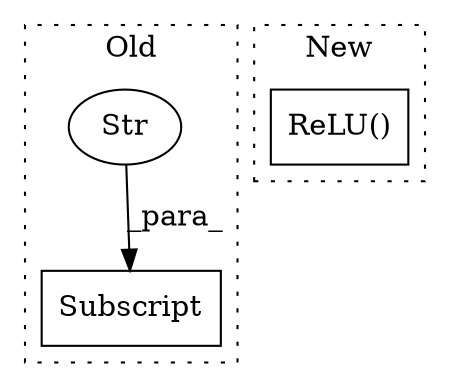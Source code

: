 digraph G {
subgraph cluster0 {
1 [label="Subscript" a="63" s="12404,0" l="30,0" shape="box"];
3 [label="Str" a="66" s="12413" l="20" shape="ellipse"];
label = "Old";
style="dotted";
}
subgraph cluster1 {
2 [label="ReLU()" a="75" s="13027" l="9" shape="box"];
label = "New";
style="dotted";
}
3 -> 1 [label="_para_"];
}